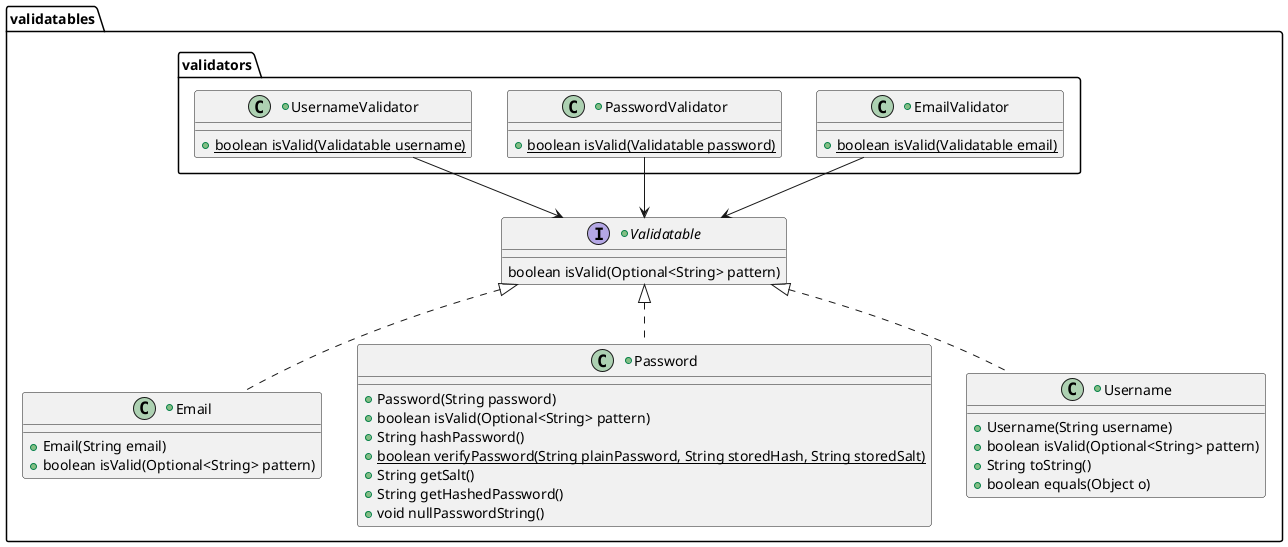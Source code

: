 @startuml validatablesAfter


package validatables {
        package validators {
            +class EmailValidator {
                + {static} boolean isValid(Validatable email)
            }

            +class PasswordValidator {
                + {static} boolean isValid(Validatable password)
            }

            +class UsernameValidator {
                + {static} boolean isValid(Validatable username)
            }
        } /' end package: validatables.validators '/

        +class Email implements Validatable {
            + Email(String email)
            + boolean isValid(Optional<String> pattern)
        }

        +class Password implements Validatable {
            + Password(String password)
            + boolean isValid(Optional<String> pattern)
            + String hashPassword()
            + {static} boolean verifyPassword(String plainPassword, String storedHash, String storedSalt)
            + String getSalt()
            + String getHashedPassword()
            + void nullPasswordString()
        }

        +class Username implements Validatable {
            + Username(String username)
            + boolean isValid(Optional<String> pattern)
            + String toString()
            + boolean equals(Object o)
        }

        +interface Validatable {
            boolean isValid(Optional<String> pattern)
        }
    }

EmailValidator --> Validatable /' usage? '/
PasswordValidator --> Validatable /' usage? '/
UsernameValidator --> Validatable /' usage? '/
@enduml